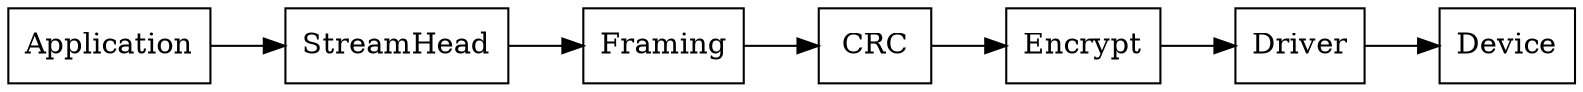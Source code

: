 digraph StreamsStack {
    rankdir=LR;
    node [shape=box];
    Application -> StreamHead -> Framing -> CRC -> Encrypt -> Driver -> Device;
}
